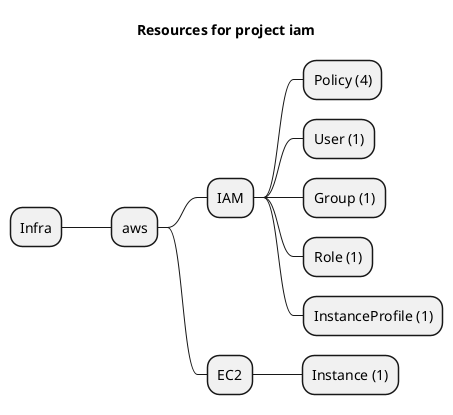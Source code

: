 @startmindmap
title Resources for project iam
skinparam monochrome true
+ Infra
++ aws
+++ IAM
++++ Policy (4)
++++ User (1)
++++ Group (1)
++++ Role (1)
++++ InstanceProfile (1)
+++ EC2
++++ Instance (1)
@endmindmap